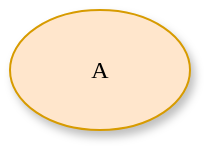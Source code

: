 <mxfile version="15.8.7" type="device"><diagram name="Page-1" id="42789a77-a242-8287-6e28-9cd8cfd52e62"><mxGraphModel dx="1106" dy="997" grid="1" gridSize="10" guides="1" tooltips="1" connect="1" arrows="1" fold="1" page="1" pageScale="1" pageWidth="1100" pageHeight="850" background="none" math="0" shadow="0"><root><mxCell id="0"/><mxCell id="1" parent="0"/><mxCell id="1ea317790d2ca983-1" value="A" style="ellipse;whiteSpace=wrap;html=1;rounded=0;shadow=1;comic=0;labelBackgroundColor=none;strokeWidth=1;fontFamily=Verdana;fontSize=12;align=center;fillColor=#ffe6cc;strokeColor=#d79b00;" parent="1" vertex="1"><mxGeometry x="450" y="90" width="90" height="60" as="geometry"/></mxCell></root></mxGraphModel></diagram></mxfile>